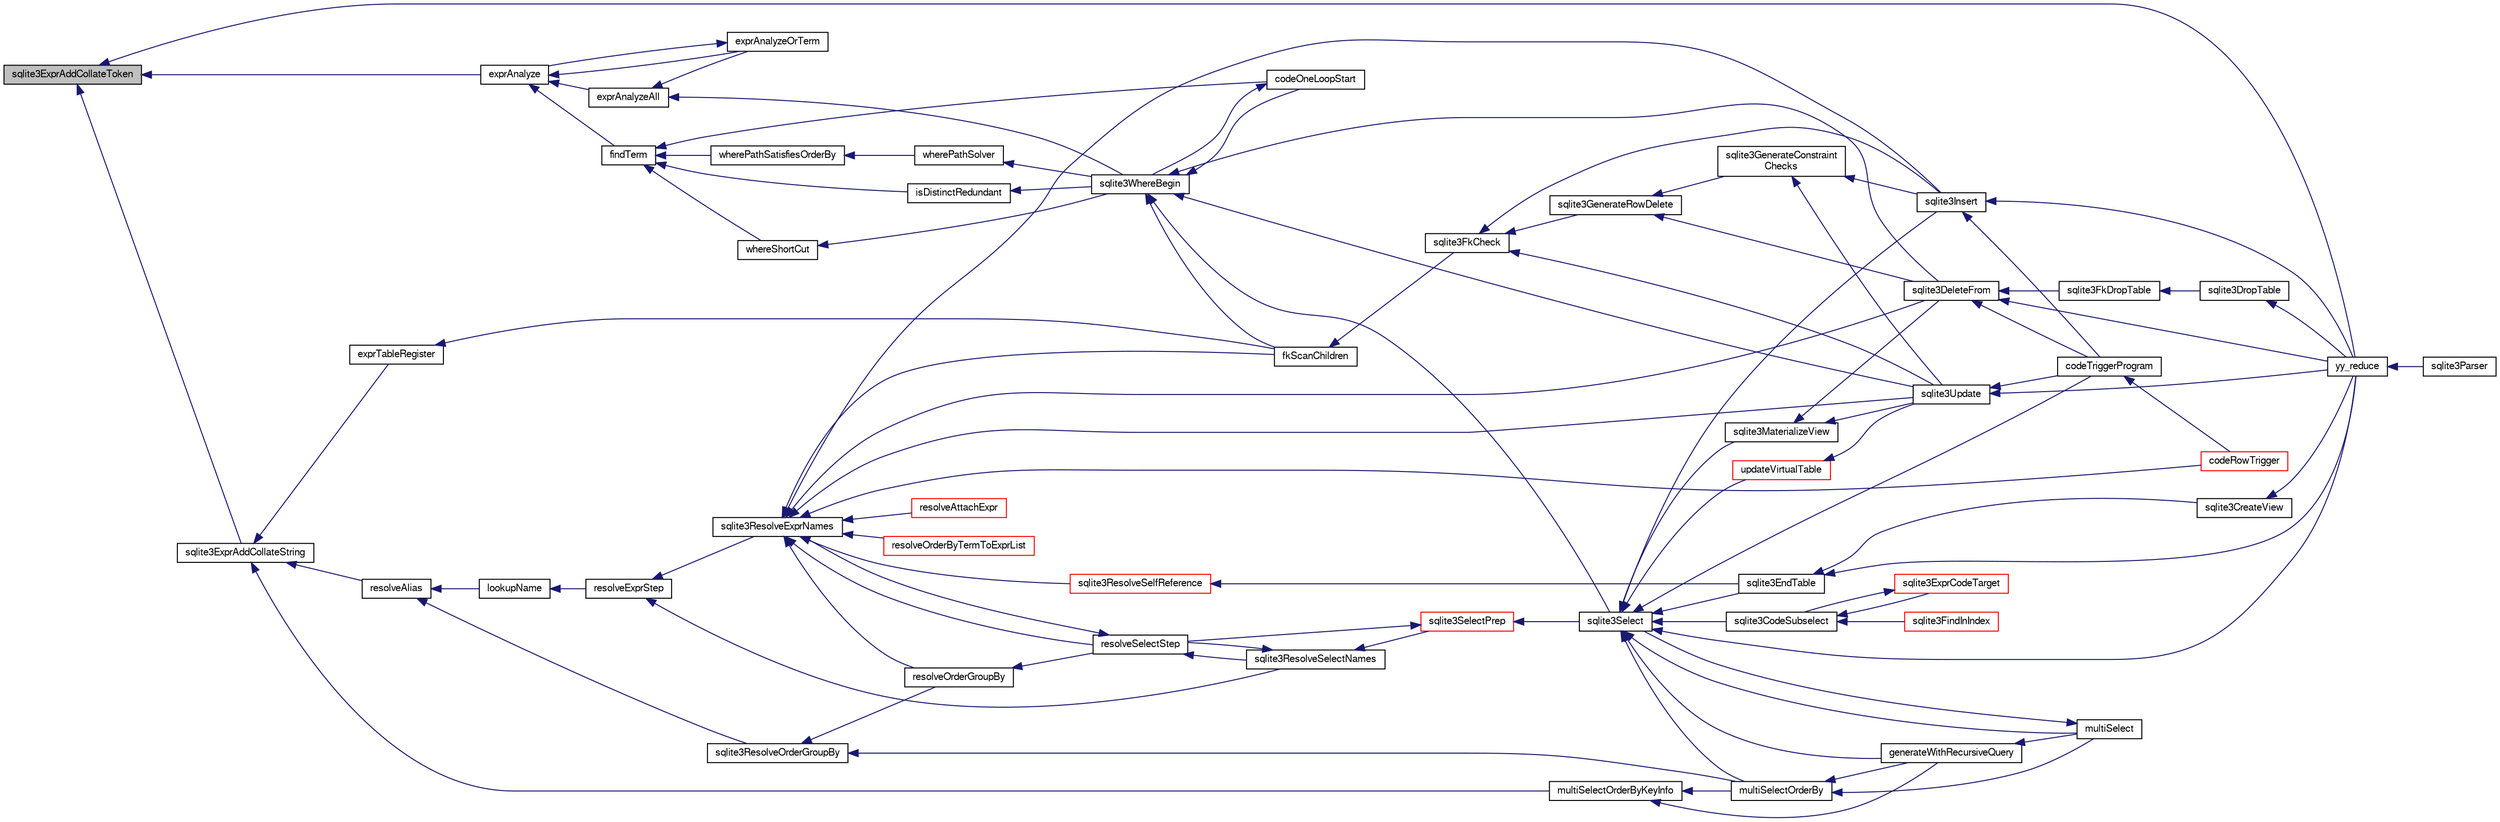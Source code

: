 digraph "sqlite3ExprAddCollateToken"
{
  edge [fontname="FreeSans",fontsize="10",labelfontname="FreeSans",labelfontsize="10"];
  node [fontname="FreeSans",fontsize="10",shape=record];
  rankdir="LR";
  Node511986 [label="sqlite3ExprAddCollateToken",height=0.2,width=0.4,color="black", fillcolor="grey75", style="filled", fontcolor="black"];
  Node511986 -> Node511987 [dir="back",color="midnightblue",fontsize="10",style="solid",fontname="FreeSans"];
  Node511987 [label="sqlite3ExprAddCollateString",height=0.2,width=0.4,color="black", fillcolor="white", style="filled",URL="$sqlite3_8c.html#ad4ab1428412fc5750fc3ec02e4f6e637"];
  Node511987 -> Node511988 [dir="back",color="midnightblue",fontsize="10",style="solid",fontname="FreeSans"];
  Node511988 [label="resolveAlias",height=0.2,width=0.4,color="black", fillcolor="white", style="filled",URL="$sqlite3_8c.html#af5aa683bef5c0eff80a792aa8a968167"];
  Node511988 -> Node511989 [dir="back",color="midnightblue",fontsize="10",style="solid",fontname="FreeSans"];
  Node511989 [label="lookupName",height=0.2,width=0.4,color="black", fillcolor="white", style="filled",URL="$sqlite3_8c.html#a9ee032f52b5e8bb82a72b574af904999"];
  Node511989 -> Node511990 [dir="back",color="midnightblue",fontsize="10",style="solid",fontname="FreeSans"];
  Node511990 [label="resolveExprStep",height=0.2,width=0.4,color="black", fillcolor="white", style="filled",URL="$sqlite3_8c.html#a0687a8650fd8a4ebbf5c2c5a75a8fb13"];
  Node511990 -> Node511991 [dir="back",color="midnightblue",fontsize="10",style="solid",fontname="FreeSans"];
  Node511991 [label="sqlite3ResolveExprNames",height=0.2,width=0.4,color="black", fillcolor="white", style="filled",URL="$sqlite3_8c.html#a537cf717a3f847807d3a3fd65da636ad"];
  Node511991 -> Node511992 [dir="back",color="midnightblue",fontsize="10",style="solid",fontname="FreeSans"];
  Node511992 [label="resolveOrderByTermToExprList",height=0.2,width=0.4,color="red", fillcolor="white", style="filled",URL="$sqlite3_8c.html#ac7f7eabdc769257622ad90aac3e02fe6"];
  Node511991 -> Node512072 [dir="back",color="midnightblue",fontsize="10",style="solid",fontname="FreeSans"];
  Node512072 [label="resolveOrderGroupBy",height=0.2,width=0.4,color="black", fillcolor="white", style="filled",URL="$sqlite3_8c.html#a4dc8ed6177a5de887eae1010992e3d00"];
  Node512072 -> Node511994 [dir="back",color="midnightblue",fontsize="10",style="solid",fontname="FreeSans"];
  Node511994 [label="resolveSelectStep",height=0.2,width=0.4,color="black", fillcolor="white", style="filled",URL="$sqlite3_8c.html#a0b9015a9e505c63fd104dcbad672c814"];
  Node511994 -> Node511991 [dir="back",color="midnightblue",fontsize="10",style="solid",fontname="FreeSans"];
  Node511994 -> Node511995 [dir="back",color="midnightblue",fontsize="10",style="solid",fontname="FreeSans"];
  Node511995 [label="sqlite3ResolveSelectNames",height=0.2,width=0.4,color="black", fillcolor="white", style="filled",URL="$sqlite3_8c.html#a0cf10c480643b1ab9eaa02056a400734"];
  Node511995 -> Node511994 [dir="back",color="midnightblue",fontsize="10",style="solid",fontname="FreeSans"];
  Node511995 -> Node511996 [dir="back",color="midnightblue",fontsize="10",style="solid",fontname="FreeSans"];
  Node511996 [label="sqlite3SelectPrep",height=0.2,width=0.4,color="red", fillcolor="white", style="filled",URL="$sqlite3_8c.html#aa4385bd53c0a43dea72fbc23cc78e1c6"];
  Node511996 -> Node511994 [dir="back",color="midnightblue",fontsize="10",style="solid",fontname="FreeSans"];
  Node511996 -> Node512021 [dir="back",color="midnightblue",fontsize="10",style="solid",fontname="FreeSans"];
  Node512021 [label="sqlite3Select",height=0.2,width=0.4,color="black", fillcolor="white", style="filled",URL="$sqlite3_8c.html#a2465ee8c956209ba4b272477b7c21a45"];
  Node512021 -> Node512022 [dir="back",color="midnightblue",fontsize="10",style="solid",fontname="FreeSans"];
  Node512022 [label="sqlite3CodeSubselect",height=0.2,width=0.4,color="black", fillcolor="white", style="filled",URL="$sqlite3_8c.html#aa69b46d2204a1d1b110107a1be12ee0c"];
  Node512022 -> Node512023 [dir="back",color="midnightblue",fontsize="10",style="solid",fontname="FreeSans"];
  Node512023 [label="sqlite3FindInIndex",height=0.2,width=0.4,color="red", fillcolor="white", style="filled",URL="$sqlite3_8c.html#af7d8c56ab0231f44bb5f87b3fafeffb2"];
  Node512022 -> Node512025 [dir="back",color="midnightblue",fontsize="10",style="solid",fontname="FreeSans"];
  Node512025 [label="sqlite3ExprCodeTarget",height=0.2,width=0.4,color="red", fillcolor="white", style="filled",URL="$sqlite3_8c.html#a4f308397a0a3ed299ed31aaa1ae2a293"];
  Node512025 -> Node512022 [dir="back",color="midnightblue",fontsize="10",style="solid",fontname="FreeSans"];
  Node512021 -> Node511998 [dir="back",color="midnightblue",fontsize="10",style="solid",fontname="FreeSans"];
  Node511998 [label="sqlite3EndTable",height=0.2,width=0.4,color="black", fillcolor="white", style="filled",URL="$sqlite3_8c.html#a7b5f2c66c0f0b6f819d970ca389768b0"];
  Node511998 -> Node511999 [dir="back",color="midnightblue",fontsize="10",style="solid",fontname="FreeSans"];
  Node511999 [label="sqlite3CreateView",height=0.2,width=0.4,color="black", fillcolor="white", style="filled",URL="$sqlite3_8c.html#a9d85cb00ff71dee5cd9a019503a6982e"];
  Node511999 -> Node512000 [dir="back",color="midnightblue",fontsize="10",style="solid",fontname="FreeSans"];
  Node512000 [label="yy_reduce",height=0.2,width=0.4,color="black", fillcolor="white", style="filled",URL="$sqlite3_8c.html#a7c419a9b25711c666a9a2449ef377f14"];
  Node512000 -> Node512001 [dir="back",color="midnightblue",fontsize="10",style="solid",fontname="FreeSans"];
  Node512001 [label="sqlite3Parser",height=0.2,width=0.4,color="black", fillcolor="white", style="filled",URL="$sqlite3_8c.html#a0327d71a5fabe0b6a343d78a2602e72a"];
  Node511998 -> Node512000 [dir="back",color="midnightblue",fontsize="10",style="solid",fontname="FreeSans"];
  Node512021 -> Node512070 [dir="back",color="midnightblue",fontsize="10",style="solid",fontname="FreeSans"];
  Node512070 [label="sqlite3MaterializeView",height=0.2,width=0.4,color="black", fillcolor="white", style="filled",URL="$sqlite3_8c.html#a4557984b0b75f998fb0c3f231c9b1def"];
  Node512070 -> Node512005 [dir="back",color="midnightblue",fontsize="10",style="solid",fontname="FreeSans"];
  Node512005 [label="sqlite3DeleteFrom",height=0.2,width=0.4,color="black", fillcolor="white", style="filled",URL="$sqlite3_8c.html#ab9b4b45349188b49eabb23f94608a091"];
  Node512005 -> Node512006 [dir="back",color="midnightblue",fontsize="10",style="solid",fontname="FreeSans"];
  Node512006 [label="sqlite3FkDropTable",height=0.2,width=0.4,color="black", fillcolor="white", style="filled",URL="$sqlite3_8c.html#a1218c6fc74e89152ceaa4760e82f5ef9"];
  Node512006 -> Node512004 [dir="back",color="midnightblue",fontsize="10",style="solid",fontname="FreeSans"];
  Node512004 [label="sqlite3DropTable",height=0.2,width=0.4,color="black", fillcolor="white", style="filled",URL="$sqlite3_8c.html#a5534f77364b5568783c0e50db3c9defb"];
  Node512004 -> Node512000 [dir="back",color="midnightblue",fontsize="10",style="solid",fontname="FreeSans"];
  Node512005 -> Node512007 [dir="back",color="midnightblue",fontsize="10",style="solid",fontname="FreeSans"];
  Node512007 [label="codeTriggerProgram",height=0.2,width=0.4,color="black", fillcolor="white", style="filled",URL="$sqlite3_8c.html#a120801f59d9281d201d2ff4b2606836e"];
  Node512007 -> Node512008 [dir="back",color="midnightblue",fontsize="10",style="solid",fontname="FreeSans"];
  Node512008 [label="codeRowTrigger",height=0.2,width=0.4,color="red", fillcolor="white", style="filled",URL="$sqlite3_8c.html#a463cea5aaaf388b560b206570a0022fc"];
  Node512005 -> Node512000 [dir="back",color="midnightblue",fontsize="10",style="solid",fontname="FreeSans"];
  Node512070 -> Node512015 [dir="back",color="midnightblue",fontsize="10",style="solid",fontname="FreeSans"];
  Node512015 [label="sqlite3Update",height=0.2,width=0.4,color="black", fillcolor="white", style="filled",URL="$sqlite3_8c.html#ac5aa67c46e8cc8174566fabe6809fafa"];
  Node512015 -> Node512007 [dir="back",color="midnightblue",fontsize="10",style="solid",fontname="FreeSans"];
  Node512015 -> Node512000 [dir="back",color="midnightblue",fontsize="10",style="solid",fontname="FreeSans"];
  Node512021 -> Node512014 [dir="back",color="midnightblue",fontsize="10",style="solid",fontname="FreeSans"];
  Node512014 [label="sqlite3Insert",height=0.2,width=0.4,color="black", fillcolor="white", style="filled",URL="$sqlite3_8c.html#a5b17c9c2000bae6bdff8e6be48d7dc2b"];
  Node512014 -> Node512007 [dir="back",color="midnightblue",fontsize="10",style="solid",fontname="FreeSans"];
  Node512014 -> Node512000 [dir="back",color="midnightblue",fontsize="10",style="solid",fontname="FreeSans"];
  Node512021 -> Node512052 [dir="back",color="midnightblue",fontsize="10",style="solid",fontname="FreeSans"];
  Node512052 [label="generateWithRecursiveQuery",height=0.2,width=0.4,color="black", fillcolor="white", style="filled",URL="$sqlite3_8c.html#ade2c3663fa9c3b9676507984b9483942"];
  Node512052 -> Node512053 [dir="back",color="midnightblue",fontsize="10",style="solid",fontname="FreeSans"];
  Node512053 [label="multiSelect",height=0.2,width=0.4,color="black", fillcolor="white", style="filled",URL="$sqlite3_8c.html#a6456c61f3d9b2389738753cedfa24fa7"];
  Node512053 -> Node512021 [dir="back",color="midnightblue",fontsize="10",style="solid",fontname="FreeSans"];
  Node512021 -> Node512053 [dir="back",color="midnightblue",fontsize="10",style="solid",fontname="FreeSans"];
  Node512021 -> Node512054 [dir="back",color="midnightblue",fontsize="10",style="solid",fontname="FreeSans"];
  Node512054 [label="multiSelectOrderBy",height=0.2,width=0.4,color="black", fillcolor="white", style="filled",URL="$sqlite3_8c.html#afcdb8488c6f4dfdadaf9f04bca35b808"];
  Node512054 -> Node512052 [dir="back",color="midnightblue",fontsize="10",style="solid",fontname="FreeSans"];
  Node512054 -> Node512053 [dir="back",color="midnightblue",fontsize="10",style="solid",fontname="FreeSans"];
  Node512021 -> Node512007 [dir="back",color="midnightblue",fontsize="10",style="solid",fontname="FreeSans"];
  Node512021 -> Node512071 [dir="back",color="midnightblue",fontsize="10",style="solid",fontname="FreeSans"];
  Node512071 [label="updateVirtualTable",height=0.2,width=0.4,color="red", fillcolor="white", style="filled",URL="$sqlite3_8c.html#a740220531db9293c39a2cdd7da3f74e1"];
  Node512071 -> Node512015 [dir="back",color="midnightblue",fontsize="10",style="solid",fontname="FreeSans"];
  Node512021 -> Node512000 [dir="back",color="midnightblue",fontsize="10",style="solid",fontname="FreeSans"];
  Node511991 -> Node511994 [dir="back",color="midnightblue",fontsize="10",style="solid",fontname="FreeSans"];
  Node511991 -> Node512073 [dir="back",color="midnightblue",fontsize="10",style="solid",fontname="FreeSans"];
  Node512073 [label="sqlite3ResolveSelfReference",height=0.2,width=0.4,color="red", fillcolor="white", style="filled",URL="$sqlite3_8c.html#ab524095a849de78f8728167d19336094"];
  Node512073 -> Node511998 [dir="back",color="midnightblue",fontsize="10",style="solid",fontname="FreeSans"];
  Node511991 -> Node512074 [dir="back",color="midnightblue",fontsize="10",style="solid",fontname="FreeSans"];
  Node512074 [label="resolveAttachExpr",height=0.2,width=0.4,color="red", fillcolor="white", style="filled",URL="$sqlite3_8c.html#a2b0ae2ee3fae38ccc805f582a9ce38f5"];
  Node511991 -> Node512005 [dir="back",color="midnightblue",fontsize="10",style="solid",fontname="FreeSans"];
  Node511991 -> Node512041 [dir="back",color="midnightblue",fontsize="10",style="solid",fontname="FreeSans"];
  Node512041 [label="fkScanChildren",height=0.2,width=0.4,color="black", fillcolor="white", style="filled",URL="$sqlite3_8c.html#a67c9dcb484336b3155e7a82a037d4691"];
  Node512041 -> Node512042 [dir="back",color="midnightblue",fontsize="10",style="solid",fontname="FreeSans"];
  Node512042 [label="sqlite3FkCheck",height=0.2,width=0.4,color="black", fillcolor="white", style="filled",URL="$sqlite3_8c.html#aa38fb76c7d6f48f19772877a41703b92"];
  Node512042 -> Node512012 [dir="back",color="midnightblue",fontsize="10",style="solid",fontname="FreeSans"];
  Node512012 [label="sqlite3GenerateRowDelete",height=0.2,width=0.4,color="black", fillcolor="white", style="filled",URL="$sqlite3_8c.html#a2c76cbf3027fc18fdbb8cb4cd96b77d9"];
  Node512012 -> Node512005 [dir="back",color="midnightblue",fontsize="10",style="solid",fontname="FreeSans"];
  Node512012 -> Node512013 [dir="back",color="midnightblue",fontsize="10",style="solid",fontname="FreeSans"];
  Node512013 [label="sqlite3GenerateConstraint\lChecks",height=0.2,width=0.4,color="black", fillcolor="white", style="filled",URL="$sqlite3_8c.html#aef639c1e6a0c0a67ca6e7690ad931bd2"];
  Node512013 -> Node512014 [dir="back",color="midnightblue",fontsize="10",style="solid",fontname="FreeSans"];
  Node512013 -> Node512015 [dir="back",color="midnightblue",fontsize="10",style="solid",fontname="FreeSans"];
  Node512042 -> Node512014 [dir="back",color="midnightblue",fontsize="10",style="solid",fontname="FreeSans"];
  Node512042 -> Node512015 [dir="back",color="midnightblue",fontsize="10",style="solid",fontname="FreeSans"];
  Node511991 -> Node512014 [dir="back",color="midnightblue",fontsize="10",style="solid",fontname="FreeSans"];
  Node511991 -> Node512008 [dir="back",color="midnightblue",fontsize="10",style="solid",fontname="FreeSans"];
  Node511991 -> Node512015 [dir="back",color="midnightblue",fontsize="10",style="solid",fontname="FreeSans"];
  Node511990 -> Node511995 [dir="back",color="midnightblue",fontsize="10",style="solid",fontname="FreeSans"];
  Node511988 -> Node512075 [dir="back",color="midnightblue",fontsize="10",style="solid",fontname="FreeSans"];
  Node512075 [label="sqlite3ResolveOrderGroupBy",height=0.2,width=0.4,color="black", fillcolor="white", style="filled",URL="$sqlite3_8c.html#a2a1f1cd476b6007d2b2b0a9160dfb1eb"];
  Node512075 -> Node512072 [dir="back",color="midnightblue",fontsize="10",style="solid",fontname="FreeSans"];
  Node512075 -> Node512054 [dir="back",color="midnightblue",fontsize="10",style="solid",fontname="FreeSans"];
  Node511987 -> Node512076 [dir="back",color="midnightblue",fontsize="10",style="solid",fontname="FreeSans"];
  Node512076 [label="exprTableRegister",height=0.2,width=0.4,color="black", fillcolor="white", style="filled",URL="$sqlite3_8c.html#a9357d0ff7fe8d9865f5940bc4b112cc9"];
  Node512076 -> Node512041 [dir="back",color="midnightblue",fontsize="10",style="solid",fontname="FreeSans"];
  Node511987 -> Node512077 [dir="back",color="midnightblue",fontsize="10",style="solid",fontname="FreeSans"];
  Node512077 [label="multiSelectOrderByKeyInfo",height=0.2,width=0.4,color="black", fillcolor="white", style="filled",URL="$sqlite3_8c.html#a3b58e0e1740b5e4d4cbc8322541d4de8"];
  Node512077 -> Node512052 [dir="back",color="midnightblue",fontsize="10",style="solid",fontname="FreeSans"];
  Node512077 -> Node512054 [dir="back",color="midnightblue",fontsize="10",style="solid",fontname="FreeSans"];
  Node511986 -> Node512060 [dir="back",color="midnightblue",fontsize="10",style="solid",fontname="FreeSans"];
  Node512060 [label="exprAnalyze",height=0.2,width=0.4,color="black", fillcolor="white", style="filled",URL="$sqlite3_8c.html#acb10e48c9a4184a4edd9bfd5b14ad0b7"];
  Node512060 -> Node512061 [dir="back",color="midnightblue",fontsize="10",style="solid",fontname="FreeSans"];
  Node512061 [label="findTerm",height=0.2,width=0.4,color="black", fillcolor="white", style="filled",URL="$sqlite3_8c.html#af26eb1eed85001fcf29fa189b631ac4b"];
  Node512061 -> Node512062 [dir="back",color="midnightblue",fontsize="10",style="solid",fontname="FreeSans"];
  Node512062 [label="isDistinctRedundant",height=0.2,width=0.4,color="black", fillcolor="white", style="filled",URL="$sqlite3_8c.html#acfc2ade61d376596f173a8f70fea379b"];
  Node512062 -> Node512040 [dir="back",color="midnightblue",fontsize="10",style="solid",fontname="FreeSans"];
  Node512040 [label="sqlite3WhereBegin",height=0.2,width=0.4,color="black", fillcolor="white", style="filled",URL="$sqlite3_8c.html#acad049f5c9a96a8118cffd5e5ce89f7c"];
  Node512040 -> Node512005 [dir="back",color="midnightblue",fontsize="10",style="solid",fontname="FreeSans"];
  Node512040 -> Node512041 [dir="back",color="midnightblue",fontsize="10",style="solid",fontname="FreeSans"];
  Node512040 -> Node512021 [dir="back",color="midnightblue",fontsize="10",style="solid",fontname="FreeSans"];
  Node512040 -> Node512015 [dir="back",color="midnightblue",fontsize="10",style="solid",fontname="FreeSans"];
  Node512040 -> Node512043 [dir="back",color="midnightblue",fontsize="10",style="solid",fontname="FreeSans"];
  Node512043 [label="codeOneLoopStart",height=0.2,width=0.4,color="black", fillcolor="white", style="filled",URL="$sqlite3_8c.html#aa868875120b151c169cc79139ed6e008"];
  Node512043 -> Node512040 [dir="back",color="midnightblue",fontsize="10",style="solid",fontname="FreeSans"];
  Node512061 -> Node512043 [dir="back",color="midnightblue",fontsize="10",style="solid",fontname="FreeSans"];
  Node512061 -> Node512063 [dir="back",color="midnightblue",fontsize="10",style="solid",fontname="FreeSans"];
  Node512063 [label="wherePathSatisfiesOrderBy",height=0.2,width=0.4,color="black", fillcolor="white", style="filled",URL="$sqlite3_8c.html#a0d0fdea0c17942906bcb742c15cf8861"];
  Node512063 -> Node512064 [dir="back",color="midnightblue",fontsize="10",style="solid",fontname="FreeSans"];
  Node512064 [label="wherePathSolver",height=0.2,width=0.4,color="black", fillcolor="white", style="filled",URL="$sqlite3_8c.html#aebc15a04540468c220b31d00e9b29fe6"];
  Node512064 -> Node512040 [dir="back",color="midnightblue",fontsize="10",style="solid",fontname="FreeSans"];
  Node512061 -> Node512065 [dir="back",color="midnightblue",fontsize="10",style="solid",fontname="FreeSans"];
  Node512065 [label="whereShortCut",height=0.2,width=0.4,color="black", fillcolor="white", style="filled",URL="$sqlite3_8c.html#ae1e6727024b08b6596d4d28882587b86"];
  Node512065 -> Node512040 [dir="back",color="midnightblue",fontsize="10",style="solid",fontname="FreeSans"];
  Node512060 -> Node512066 [dir="back",color="midnightblue",fontsize="10",style="solid",fontname="FreeSans"];
  Node512066 [label="exprAnalyzeAll",height=0.2,width=0.4,color="black", fillcolor="white", style="filled",URL="$sqlite3_8c.html#a2e7a957af98e240fa68e34d6ff639437"];
  Node512066 -> Node512067 [dir="back",color="midnightblue",fontsize="10",style="solid",fontname="FreeSans"];
  Node512067 [label="exprAnalyzeOrTerm",height=0.2,width=0.4,color="black", fillcolor="white", style="filled",URL="$sqlite3_8c.html#ab95cabd8b51cb2291b5bef0c4a3776d2"];
  Node512067 -> Node512060 [dir="back",color="midnightblue",fontsize="10",style="solid",fontname="FreeSans"];
  Node512066 -> Node512040 [dir="back",color="midnightblue",fontsize="10",style="solid",fontname="FreeSans"];
  Node512060 -> Node512067 [dir="back",color="midnightblue",fontsize="10",style="solid",fontname="FreeSans"];
  Node511986 -> Node512000 [dir="back",color="midnightblue",fontsize="10",style="solid",fontname="FreeSans"];
}
